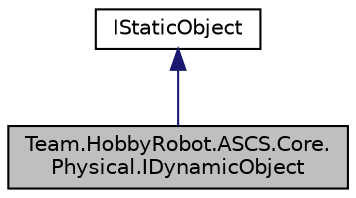 digraph "Team.HobbyRobot.ASCS.Core.Physical.IDynamicObject"
{
 // LATEX_PDF_SIZE
  edge [fontname="Helvetica",fontsize="10",labelfontname="Helvetica",labelfontsize="10"];
  node [fontname="Helvetica",fontsize="10",shape=record];
  Node1 [label="Team.HobbyRobot.ASCS.Core.\lPhysical.IDynamicObject",height=0.2,width=0.4,color="black", fillcolor="grey75", style="filled", fontcolor="black",tooltip="Moving Object"];
  Node2 -> Node1 [dir="back",color="midnightblue",fontsize="10",style="solid",fontname="Helvetica"];
  Node2 [label="IStaticObject",height=0.2,width=0.4,color="black", fillcolor="white", style="filled",URL="$interface_team_1_1_hobby_robot_1_1_a_s_c_s_1_1_core_1_1_physical_1_1_i_static_object.html",tooltip="Stationary object"];
}

